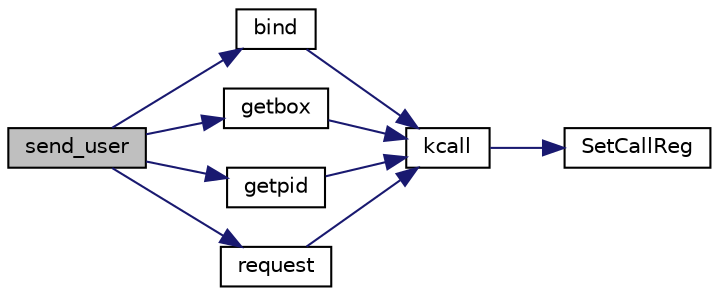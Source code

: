 digraph "send_user"
{
 // LATEX_PDF_SIZE
  edge [fontname="Helvetica",fontsize="10",labelfontname="Helvetica",labelfontsize="10"];
  node [fontname="Helvetica",fontsize="10",shape=record];
  rankdir="LR";
  Node1 [label="send_user",height=0.2,width=0.4,color="black", fillcolor="grey75", style="filled", fontcolor="black",tooltip="Send a character string to IO server to be displayed to user."];
  Node1 -> Node2 [color="midnightblue",fontsize="10",style="solid",fontname="Helvetica"];
  Node2 [label="bind",height=0.2,width=0.4,color="black", fillcolor="white", style="filled",URL="$calls_8c.html#af77c30ce11306b9f5fcd5dbd97db3a56",tooltip="Binds a message box to the running process."];
  Node2 -> Node3 [color="midnightblue",fontsize="10",style="solid",fontname="Helvetica"];
  Node3 [label="kcall",height=0.2,width=0.4,color="black", fillcolor="white", style="filled",URL="$calls_8c.html#a84f7c9fb55cbe7f8924be7b30eef3926",tooltip="Sets up the kernel call and gives CPU control to the kernel to service the call."];
  Node3 -> Node4 [color="midnightblue",fontsize="10",style="solid",fontname="Helvetica"];
  Node4 [label="SetCallReg",height=0.2,width=0.4,color="black", fillcolor="white", style="filled",URL="$k__cpu_8c.html#a49e8ab7828a8458da2c0a7115ceb5076",tooltip="Sets the designated kernel call register with a pointer to a kernel call structure."];
  Node1 -> Node5 [color="midnightblue",fontsize="10",style="solid",fontname="Helvetica"];
  Node5 [label="getbox",height=0.2,width=0.4,color="black", fillcolor="white", style="filled",URL="$calls_8c.html#a01cc81316a050edc81616ff5ad532aa2",tooltip="Gets the BOX ID of a box bound to the process."];
  Node5 -> Node3 [color="midnightblue",fontsize="10",style="solid",fontname="Helvetica"];
  Node1 -> Node6 [color="midnightblue",fontsize="10",style="solid",fontname="Helvetica"];
  Node6 [label="getpid",height=0.2,width=0.4,color="black", fillcolor="white", style="filled",URL="$calls_8c.html#ac61b207337ca21b3b309593fd1a0cb82",tooltip="Requests the process ID of the running process."];
  Node6 -> Node3 [color="midnightblue",fontsize="10",style="solid",fontname="Helvetica"];
  Node1 -> Node7 [color="midnightblue",fontsize="10",style="solid",fontname="Helvetica"];
  Node7 [label="request",height=0.2,width=0.4,color="black", fillcolor="white", style="filled",URL="$calls_8c.html#a8e195efd858e3f28f50199e071df9f87",tooltip="Performs a request transaction to a process."];
  Node7 -> Node3 [color="midnightblue",fontsize="10",style="solid",fontname="Helvetica"];
}
